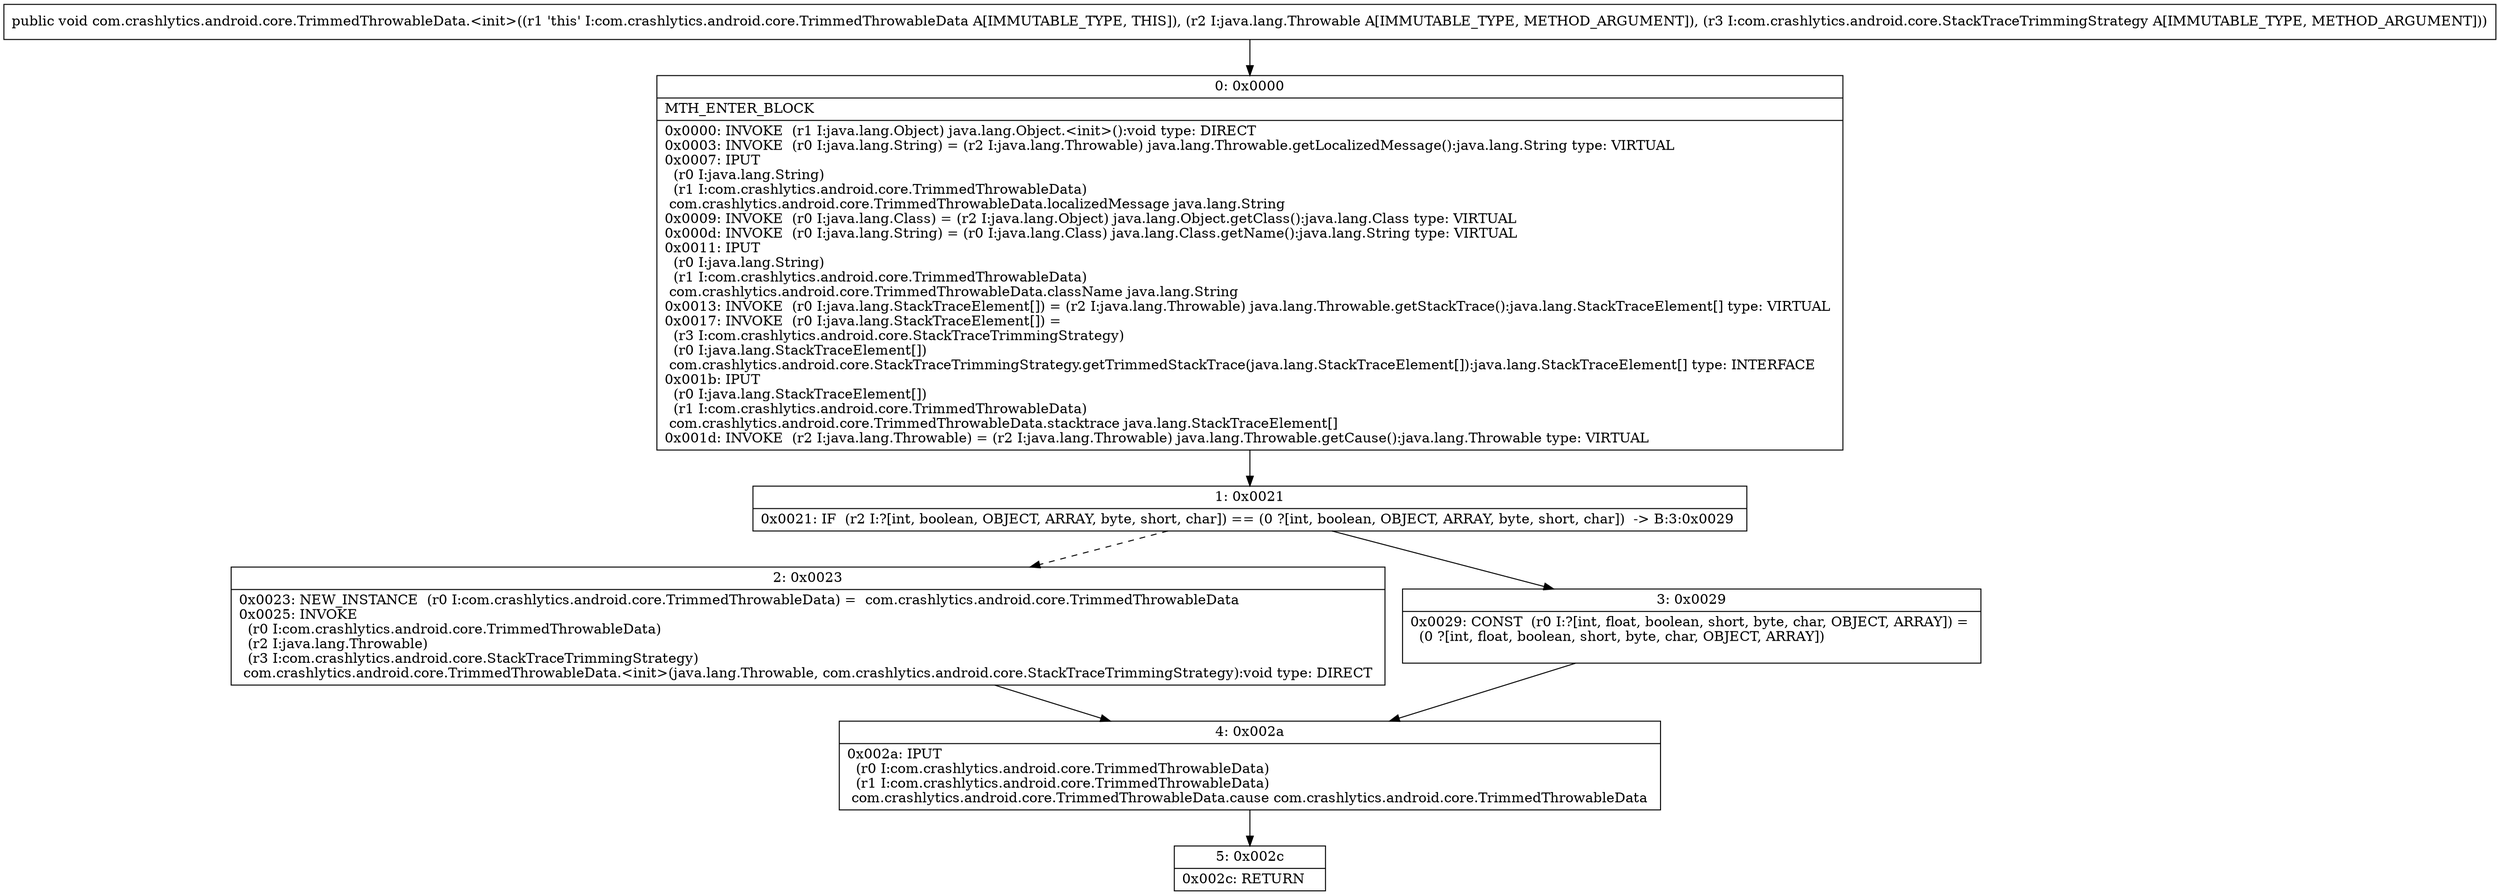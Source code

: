 digraph "CFG forcom.crashlytics.android.core.TrimmedThrowableData.\<init\>(Ljava\/lang\/Throwable;Lcom\/crashlytics\/android\/core\/StackTraceTrimmingStrategy;)V" {
Node_0 [shape=record,label="{0\:\ 0x0000|MTH_ENTER_BLOCK\l|0x0000: INVOKE  (r1 I:java.lang.Object) java.lang.Object.\<init\>():void type: DIRECT \l0x0003: INVOKE  (r0 I:java.lang.String) = (r2 I:java.lang.Throwable) java.lang.Throwable.getLocalizedMessage():java.lang.String type: VIRTUAL \l0x0007: IPUT  \l  (r0 I:java.lang.String)\l  (r1 I:com.crashlytics.android.core.TrimmedThrowableData)\l com.crashlytics.android.core.TrimmedThrowableData.localizedMessage java.lang.String \l0x0009: INVOKE  (r0 I:java.lang.Class) = (r2 I:java.lang.Object) java.lang.Object.getClass():java.lang.Class type: VIRTUAL \l0x000d: INVOKE  (r0 I:java.lang.String) = (r0 I:java.lang.Class) java.lang.Class.getName():java.lang.String type: VIRTUAL \l0x0011: IPUT  \l  (r0 I:java.lang.String)\l  (r1 I:com.crashlytics.android.core.TrimmedThrowableData)\l com.crashlytics.android.core.TrimmedThrowableData.className java.lang.String \l0x0013: INVOKE  (r0 I:java.lang.StackTraceElement[]) = (r2 I:java.lang.Throwable) java.lang.Throwable.getStackTrace():java.lang.StackTraceElement[] type: VIRTUAL \l0x0017: INVOKE  (r0 I:java.lang.StackTraceElement[]) = \l  (r3 I:com.crashlytics.android.core.StackTraceTrimmingStrategy)\l  (r0 I:java.lang.StackTraceElement[])\l com.crashlytics.android.core.StackTraceTrimmingStrategy.getTrimmedStackTrace(java.lang.StackTraceElement[]):java.lang.StackTraceElement[] type: INTERFACE \l0x001b: IPUT  \l  (r0 I:java.lang.StackTraceElement[])\l  (r1 I:com.crashlytics.android.core.TrimmedThrowableData)\l com.crashlytics.android.core.TrimmedThrowableData.stacktrace java.lang.StackTraceElement[] \l0x001d: INVOKE  (r2 I:java.lang.Throwable) = (r2 I:java.lang.Throwable) java.lang.Throwable.getCause():java.lang.Throwable type: VIRTUAL \l}"];
Node_1 [shape=record,label="{1\:\ 0x0021|0x0021: IF  (r2 I:?[int, boolean, OBJECT, ARRAY, byte, short, char]) == (0 ?[int, boolean, OBJECT, ARRAY, byte, short, char])  \-\> B:3:0x0029 \l}"];
Node_2 [shape=record,label="{2\:\ 0x0023|0x0023: NEW_INSTANCE  (r0 I:com.crashlytics.android.core.TrimmedThrowableData) =  com.crashlytics.android.core.TrimmedThrowableData \l0x0025: INVOKE  \l  (r0 I:com.crashlytics.android.core.TrimmedThrowableData)\l  (r2 I:java.lang.Throwable)\l  (r3 I:com.crashlytics.android.core.StackTraceTrimmingStrategy)\l com.crashlytics.android.core.TrimmedThrowableData.\<init\>(java.lang.Throwable, com.crashlytics.android.core.StackTraceTrimmingStrategy):void type: DIRECT \l}"];
Node_3 [shape=record,label="{3\:\ 0x0029|0x0029: CONST  (r0 I:?[int, float, boolean, short, byte, char, OBJECT, ARRAY]) = \l  (0 ?[int, float, boolean, short, byte, char, OBJECT, ARRAY])\l \l}"];
Node_4 [shape=record,label="{4\:\ 0x002a|0x002a: IPUT  \l  (r0 I:com.crashlytics.android.core.TrimmedThrowableData)\l  (r1 I:com.crashlytics.android.core.TrimmedThrowableData)\l com.crashlytics.android.core.TrimmedThrowableData.cause com.crashlytics.android.core.TrimmedThrowableData \l}"];
Node_5 [shape=record,label="{5\:\ 0x002c|0x002c: RETURN   \l}"];
MethodNode[shape=record,label="{public void com.crashlytics.android.core.TrimmedThrowableData.\<init\>((r1 'this' I:com.crashlytics.android.core.TrimmedThrowableData A[IMMUTABLE_TYPE, THIS]), (r2 I:java.lang.Throwable A[IMMUTABLE_TYPE, METHOD_ARGUMENT]), (r3 I:com.crashlytics.android.core.StackTraceTrimmingStrategy A[IMMUTABLE_TYPE, METHOD_ARGUMENT])) }"];
MethodNode -> Node_0;
Node_0 -> Node_1;
Node_1 -> Node_2[style=dashed];
Node_1 -> Node_3;
Node_2 -> Node_4;
Node_3 -> Node_4;
Node_4 -> Node_5;
}

